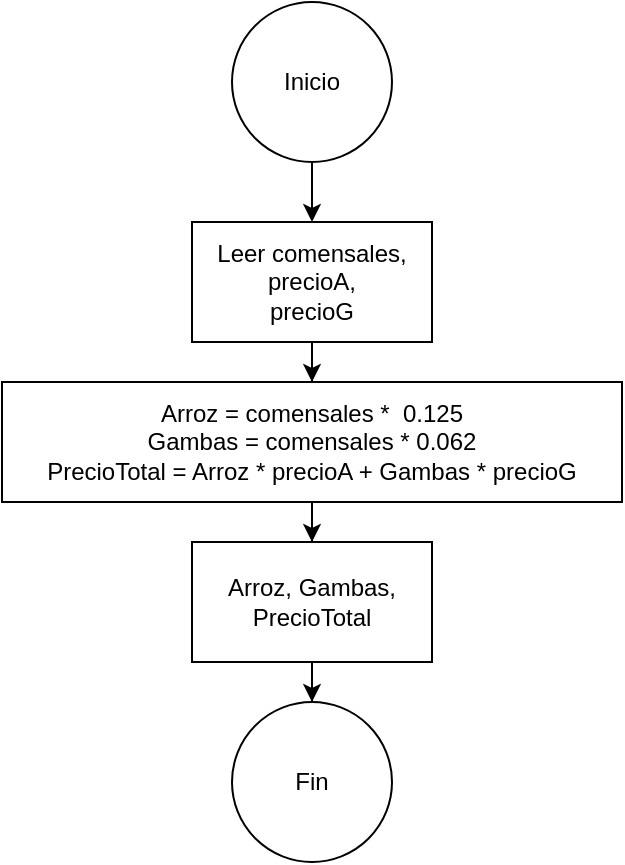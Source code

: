 <mxfile version="13.8.9" type="device"><diagram id="K72uh6Mk82PRrtYXFElt" name="Page-1"><mxGraphModel dx="868" dy="482" grid="1" gridSize="10" guides="1" tooltips="1" connect="1" arrows="1" fold="1" page="1" pageScale="1" pageWidth="827" pageHeight="1169" math="0" shadow="0"><root><mxCell id="0"/><mxCell id="1" parent="0"/><mxCell id="_9oAEtivTvm4M1GZvs6U-3" value="" style="edgeStyle=orthogonalEdgeStyle;rounded=0;orthogonalLoop=1;jettySize=auto;html=1;" edge="1" parent="1" source="_9oAEtivTvm4M1GZvs6U-1" target="_9oAEtivTvm4M1GZvs6U-2"><mxGeometry relative="1" as="geometry"/></mxCell><mxCell id="_9oAEtivTvm4M1GZvs6U-1" value="Inicio" style="ellipse;whiteSpace=wrap;html=1;aspect=fixed;" vertex="1" parent="1"><mxGeometry x="350" y="30" width="80" height="80" as="geometry"/></mxCell><mxCell id="_9oAEtivTvm4M1GZvs6U-5" value="" style="edgeStyle=orthogonalEdgeStyle;rounded=0;orthogonalLoop=1;jettySize=auto;html=1;" edge="1" parent="1" source="_9oAEtivTvm4M1GZvs6U-2" target="_9oAEtivTvm4M1GZvs6U-4"><mxGeometry relative="1" as="geometry"/></mxCell><mxCell id="_9oAEtivTvm4M1GZvs6U-2" value="Leer comensales,&lt;br&gt;precioA,&lt;br&gt;precioG" style="rounded=0;whiteSpace=wrap;html=1;" vertex="1" parent="1"><mxGeometry x="330" y="140" width="120" height="60" as="geometry"/></mxCell><mxCell id="_9oAEtivTvm4M1GZvs6U-7" value="" style="edgeStyle=orthogonalEdgeStyle;rounded=0;orthogonalLoop=1;jettySize=auto;html=1;" edge="1" parent="1" source="_9oAEtivTvm4M1GZvs6U-4" target="_9oAEtivTvm4M1GZvs6U-6"><mxGeometry relative="1" as="geometry"/></mxCell><mxCell id="_9oAEtivTvm4M1GZvs6U-4" value="Arroz = comensales *&amp;nbsp; 0.125&lt;br&gt;Gambas = comensales * 0.062&lt;br&gt;PrecioTotal = Arroz * precioA + Gambas * precioG" style="rounded=0;whiteSpace=wrap;html=1;" vertex="1" parent="1"><mxGeometry x="235" y="220" width="310" height="60" as="geometry"/></mxCell><mxCell id="_9oAEtivTvm4M1GZvs6U-9" value="" style="edgeStyle=orthogonalEdgeStyle;rounded=0;orthogonalLoop=1;jettySize=auto;html=1;" edge="1" parent="1" source="_9oAEtivTvm4M1GZvs6U-6" target="_9oAEtivTvm4M1GZvs6U-8"><mxGeometry relative="1" as="geometry"/></mxCell><mxCell id="_9oAEtivTvm4M1GZvs6U-6" value="Arroz, Gambas, PrecioTotal" style="rounded=0;whiteSpace=wrap;html=1;" vertex="1" parent="1"><mxGeometry x="330" y="300" width="120" height="60" as="geometry"/></mxCell><mxCell id="_9oAEtivTvm4M1GZvs6U-8" value="Fin" style="ellipse;whiteSpace=wrap;html=1;aspect=fixed;" vertex="1" parent="1"><mxGeometry x="350" y="380" width="80" height="80" as="geometry"/></mxCell></root></mxGraphModel></diagram></mxfile>
